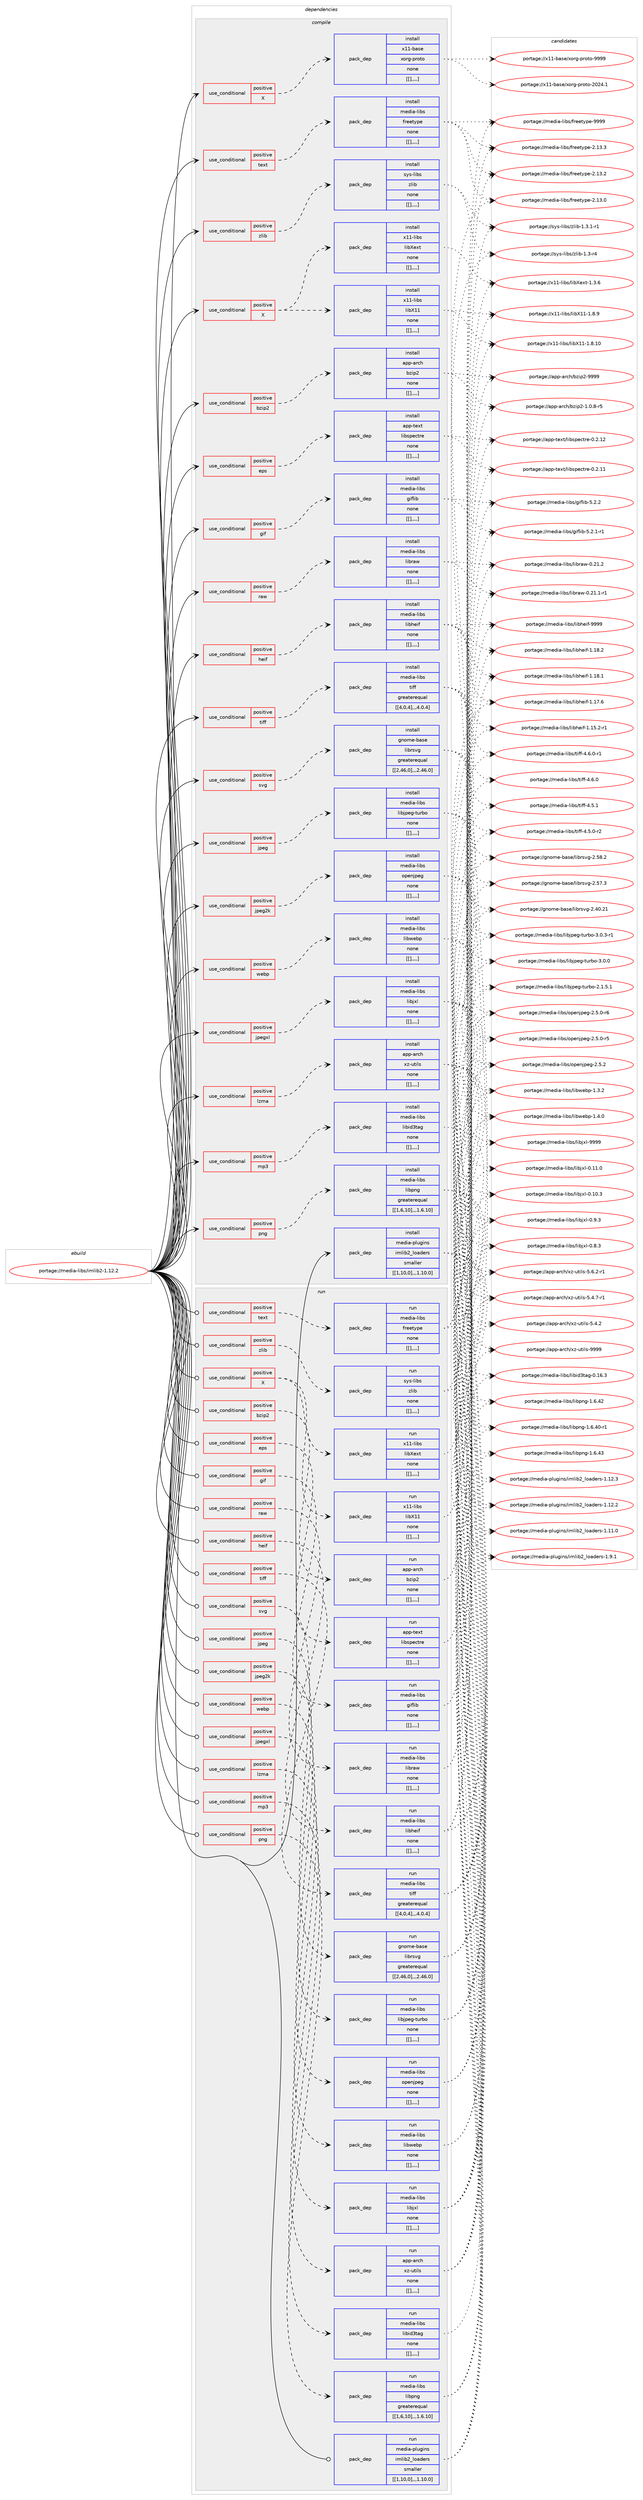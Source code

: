 digraph prolog {

# *************
# Graph options
# *************

newrank=true;
concentrate=true;
compound=true;
graph [rankdir=LR,fontname=Helvetica,fontsize=10,ranksep=1.5];#, ranksep=2.5, nodesep=0.2];
edge  [arrowhead=vee];
node  [fontname=Helvetica,fontsize=10];

# **********
# The ebuild
# **********

subgraph cluster_leftcol {
color=gray;
label=<<i>ebuild</i>>;
id [label="portage://media-libs/imlib2-1.12.2", color=red, width=4, href="../media-libs/imlib2-1.12.2.svg"];
}

# ****************
# The dependencies
# ****************

subgraph cluster_midcol {
color=gray;
label=<<i>dependencies</i>>;
subgraph cluster_compile {
fillcolor="#eeeeee";
style=filled;
label=<<i>compile</i>>;
subgraph cond78354 {
dependency313560 [label=<<TABLE BORDER="0" CELLBORDER="1" CELLSPACING="0" CELLPADDING="4"><TR><TD ROWSPAN="3" CELLPADDING="10">use_conditional</TD></TR><TR><TD>positive</TD></TR><TR><TD>X</TD></TR></TABLE>>, shape=none, color=red];
subgraph pack232679 {
dependency313561 [label=<<TABLE BORDER="0" CELLBORDER="1" CELLSPACING="0" CELLPADDING="4" WIDTH="220"><TR><TD ROWSPAN="6" CELLPADDING="30">pack_dep</TD></TR><TR><TD WIDTH="110">install</TD></TR><TR><TD>x11-base</TD></TR><TR><TD>xorg-proto</TD></TR><TR><TD>none</TD></TR><TR><TD>[[],,,,]</TD></TR></TABLE>>, shape=none, color=blue];
}
dependency313560:e -> dependency313561:w [weight=20,style="dashed",arrowhead="vee"];
}
id:e -> dependency313560:w [weight=20,style="solid",arrowhead="vee"];
subgraph cond78355 {
dependency313562 [label=<<TABLE BORDER="0" CELLBORDER="1" CELLSPACING="0" CELLPADDING="4"><TR><TD ROWSPAN="3" CELLPADDING="10">use_conditional</TD></TR><TR><TD>positive</TD></TR><TR><TD>X</TD></TR></TABLE>>, shape=none, color=red];
subgraph pack232680 {
dependency313563 [label=<<TABLE BORDER="0" CELLBORDER="1" CELLSPACING="0" CELLPADDING="4" WIDTH="220"><TR><TD ROWSPAN="6" CELLPADDING="30">pack_dep</TD></TR><TR><TD WIDTH="110">install</TD></TR><TR><TD>x11-libs</TD></TR><TR><TD>libX11</TD></TR><TR><TD>none</TD></TR><TR><TD>[[],,,,]</TD></TR></TABLE>>, shape=none, color=blue];
}
dependency313562:e -> dependency313563:w [weight=20,style="dashed",arrowhead="vee"];
subgraph pack232681 {
dependency313564 [label=<<TABLE BORDER="0" CELLBORDER="1" CELLSPACING="0" CELLPADDING="4" WIDTH="220"><TR><TD ROWSPAN="6" CELLPADDING="30">pack_dep</TD></TR><TR><TD WIDTH="110">install</TD></TR><TR><TD>x11-libs</TD></TR><TR><TD>libXext</TD></TR><TR><TD>none</TD></TR><TR><TD>[[],,,,]</TD></TR></TABLE>>, shape=none, color=blue];
}
dependency313562:e -> dependency313564:w [weight=20,style="dashed",arrowhead="vee"];
}
id:e -> dependency313562:w [weight=20,style="solid",arrowhead="vee"];
subgraph cond78356 {
dependency313565 [label=<<TABLE BORDER="0" CELLBORDER="1" CELLSPACING="0" CELLPADDING="4"><TR><TD ROWSPAN="3" CELLPADDING="10">use_conditional</TD></TR><TR><TD>positive</TD></TR><TR><TD>bzip2</TD></TR></TABLE>>, shape=none, color=red];
subgraph pack232682 {
dependency313566 [label=<<TABLE BORDER="0" CELLBORDER="1" CELLSPACING="0" CELLPADDING="4" WIDTH="220"><TR><TD ROWSPAN="6" CELLPADDING="30">pack_dep</TD></TR><TR><TD WIDTH="110">install</TD></TR><TR><TD>app-arch</TD></TR><TR><TD>bzip2</TD></TR><TR><TD>none</TD></TR><TR><TD>[[],,,,]</TD></TR></TABLE>>, shape=none, color=blue];
}
dependency313565:e -> dependency313566:w [weight=20,style="dashed",arrowhead="vee"];
}
id:e -> dependency313565:w [weight=20,style="solid",arrowhead="vee"];
subgraph cond78357 {
dependency313567 [label=<<TABLE BORDER="0" CELLBORDER="1" CELLSPACING="0" CELLPADDING="4"><TR><TD ROWSPAN="3" CELLPADDING="10">use_conditional</TD></TR><TR><TD>positive</TD></TR><TR><TD>eps</TD></TR></TABLE>>, shape=none, color=red];
subgraph pack232683 {
dependency313568 [label=<<TABLE BORDER="0" CELLBORDER="1" CELLSPACING="0" CELLPADDING="4" WIDTH="220"><TR><TD ROWSPAN="6" CELLPADDING="30">pack_dep</TD></TR><TR><TD WIDTH="110">install</TD></TR><TR><TD>app-text</TD></TR><TR><TD>libspectre</TD></TR><TR><TD>none</TD></TR><TR><TD>[[],,,,]</TD></TR></TABLE>>, shape=none, color=blue];
}
dependency313567:e -> dependency313568:w [weight=20,style="dashed",arrowhead="vee"];
}
id:e -> dependency313567:w [weight=20,style="solid",arrowhead="vee"];
subgraph cond78358 {
dependency313569 [label=<<TABLE BORDER="0" CELLBORDER="1" CELLSPACING="0" CELLPADDING="4"><TR><TD ROWSPAN="3" CELLPADDING="10">use_conditional</TD></TR><TR><TD>positive</TD></TR><TR><TD>gif</TD></TR></TABLE>>, shape=none, color=red];
subgraph pack232684 {
dependency313570 [label=<<TABLE BORDER="0" CELLBORDER="1" CELLSPACING="0" CELLPADDING="4" WIDTH="220"><TR><TD ROWSPAN="6" CELLPADDING="30">pack_dep</TD></TR><TR><TD WIDTH="110">install</TD></TR><TR><TD>media-libs</TD></TR><TR><TD>giflib</TD></TR><TR><TD>none</TD></TR><TR><TD>[[],,,,]</TD></TR></TABLE>>, shape=none, color=blue];
}
dependency313569:e -> dependency313570:w [weight=20,style="dashed",arrowhead="vee"];
}
id:e -> dependency313569:w [weight=20,style="solid",arrowhead="vee"];
subgraph cond78359 {
dependency313571 [label=<<TABLE BORDER="0" CELLBORDER="1" CELLSPACING="0" CELLPADDING="4"><TR><TD ROWSPAN="3" CELLPADDING="10">use_conditional</TD></TR><TR><TD>positive</TD></TR><TR><TD>heif</TD></TR></TABLE>>, shape=none, color=red];
subgraph pack232685 {
dependency313572 [label=<<TABLE BORDER="0" CELLBORDER="1" CELLSPACING="0" CELLPADDING="4" WIDTH="220"><TR><TD ROWSPAN="6" CELLPADDING="30">pack_dep</TD></TR><TR><TD WIDTH="110">install</TD></TR><TR><TD>media-libs</TD></TR><TR><TD>libheif</TD></TR><TR><TD>none</TD></TR><TR><TD>[[],,,,]</TD></TR></TABLE>>, shape=none, color=blue];
}
dependency313571:e -> dependency313572:w [weight=20,style="dashed",arrowhead="vee"];
}
id:e -> dependency313571:w [weight=20,style="solid",arrowhead="vee"];
subgraph cond78360 {
dependency313573 [label=<<TABLE BORDER="0" CELLBORDER="1" CELLSPACING="0" CELLPADDING="4"><TR><TD ROWSPAN="3" CELLPADDING="10">use_conditional</TD></TR><TR><TD>positive</TD></TR><TR><TD>jpeg</TD></TR></TABLE>>, shape=none, color=red];
subgraph pack232686 {
dependency313574 [label=<<TABLE BORDER="0" CELLBORDER="1" CELLSPACING="0" CELLPADDING="4" WIDTH="220"><TR><TD ROWSPAN="6" CELLPADDING="30">pack_dep</TD></TR><TR><TD WIDTH="110">install</TD></TR><TR><TD>media-libs</TD></TR><TR><TD>libjpeg-turbo</TD></TR><TR><TD>none</TD></TR><TR><TD>[[],,,,]</TD></TR></TABLE>>, shape=none, color=blue];
}
dependency313573:e -> dependency313574:w [weight=20,style="dashed",arrowhead="vee"];
}
id:e -> dependency313573:w [weight=20,style="solid",arrowhead="vee"];
subgraph cond78361 {
dependency313575 [label=<<TABLE BORDER="0" CELLBORDER="1" CELLSPACING="0" CELLPADDING="4"><TR><TD ROWSPAN="3" CELLPADDING="10">use_conditional</TD></TR><TR><TD>positive</TD></TR><TR><TD>jpeg2k</TD></TR></TABLE>>, shape=none, color=red];
subgraph pack232687 {
dependency313576 [label=<<TABLE BORDER="0" CELLBORDER="1" CELLSPACING="0" CELLPADDING="4" WIDTH="220"><TR><TD ROWSPAN="6" CELLPADDING="30">pack_dep</TD></TR><TR><TD WIDTH="110">install</TD></TR><TR><TD>media-libs</TD></TR><TR><TD>openjpeg</TD></TR><TR><TD>none</TD></TR><TR><TD>[[],,,,]</TD></TR></TABLE>>, shape=none, color=blue];
}
dependency313575:e -> dependency313576:w [weight=20,style="dashed",arrowhead="vee"];
}
id:e -> dependency313575:w [weight=20,style="solid",arrowhead="vee"];
subgraph cond78362 {
dependency313577 [label=<<TABLE BORDER="0" CELLBORDER="1" CELLSPACING="0" CELLPADDING="4"><TR><TD ROWSPAN="3" CELLPADDING="10">use_conditional</TD></TR><TR><TD>positive</TD></TR><TR><TD>jpegxl</TD></TR></TABLE>>, shape=none, color=red];
subgraph pack232688 {
dependency313578 [label=<<TABLE BORDER="0" CELLBORDER="1" CELLSPACING="0" CELLPADDING="4" WIDTH="220"><TR><TD ROWSPAN="6" CELLPADDING="30">pack_dep</TD></TR><TR><TD WIDTH="110">install</TD></TR><TR><TD>media-libs</TD></TR><TR><TD>libjxl</TD></TR><TR><TD>none</TD></TR><TR><TD>[[],,,,]</TD></TR></TABLE>>, shape=none, color=blue];
}
dependency313577:e -> dependency313578:w [weight=20,style="dashed",arrowhead="vee"];
}
id:e -> dependency313577:w [weight=20,style="solid",arrowhead="vee"];
subgraph cond78363 {
dependency313579 [label=<<TABLE BORDER="0" CELLBORDER="1" CELLSPACING="0" CELLPADDING="4"><TR><TD ROWSPAN="3" CELLPADDING="10">use_conditional</TD></TR><TR><TD>positive</TD></TR><TR><TD>lzma</TD></TR></TABLE>>, shape=none, color=red];
subgraph pack232689 {
dependency313580 [label=<<TABLE BORDER="0" CELLBORDER="1" CELLSPACING="0" CELLPADDING="4" WIDTH="220"><TR><TD ROWSPAN="6" CELLPADDING="30">pack_dep</TD></TR><TR><TD WIDTH="110">install</TD></TR><TR><TD>app-arch</TD></TR><TR><TD>xz-utils</TD></TR><TR><TD>none</TD></TR><TR><TD>[[],,,,]</TD></TR></TABLE>>, shape=none, color=blue];
}
dependency313579:e -> dependency313580:w [weight=20,style="dashed",arrowhead="vee"];
}
id:e -> dependency313579:w [weight=20,style="solid",arrowhead="vee"];
subgraph cond78364 {
dependency313581 [label=<<TABLE BORDER="0" CELLBORDER="1" CELLSPACING="0" CELLPADDING="4"><TR><TD ROWSPAN="3" CELLPADDING="10">use_conditional</TD></TR><TR><TD>positive</TD></TR><TR><TD>mp3</TD></TR></TABLE>>, shape=none, color=red];
subgraph pack232690 {
dependency313582 [label=<<TABLE BORDER="0" CELLBORDER="1" CELLSPACING="0" CELLPADDING="4" WIDTH="220"><TR><TD ROWSPAN="6" CELLPADDING="30">pack_dep</TD></TR><TR><TD WIDTH="110">install</TD></TR><TR><TD>media-libs</TD></TR><TR><TD>libid3tag</TD></TR><TR><TD>none</TD></TR><TR><TD>[[],,,,]</TD></TR></TABLE>>, shape=none, color=blue];
}
dependency313581:e -> dependency313582:w [weight=20,style="dashed",arrowhead="vee"];
}
id:e -> dependency313581:w [weight=20,style="solid",arrowhead="vee"];
subgraph cond78365 {
dependency313583 [label=<<TABLE BORDER="0" CELLBORDER="1" CELLSPACING="0" CELLPADDING="4"><TR><TD ROWSPAN="3" CELLPADDING="10">use_conditional</TD></TR><TR><TD>positive</TD></TR><TR><TD>png</TD></TR></TABLE>>, shape=none, color=red];
subgraph pack232691 {
dependency313584 [label=<<TABLE BORDER="0" CELLBORDER="1" CELLSPACING="0" CELLPADDING="4" WIDTH="220"><TR><TD ROWSPAN="6" CELLPADDING="30">pack_dep</TD></TR><TR><TD WIDTH="110">install</TD></TR><TR><TD>media-libs</TD></TR><TR><TD>libpng</TD></TR><TR><TD>greaterequal</TD></TR><TR><TD>[[1,6,10],,,1.6.10]</TD></TR></TABLE>>, shape=none, color=blue];
}
dependency313583:e -> dependency313584:w [weight=20,style="dashed",arrowhead="vee"];
}
id:e -> dependency313583:w [weight=20,style="solid",arrowhead="vee"];
subgraph cond78366 {
dependency313585 [label=<<TABLE BORDER="0" CELLBORDER="1" CELLSPACING="0" CELLPADDING="4"><TR><TD ROWSPAN="3" CELLPADDING="10">use_conditional</TD></TR><TR><TD>positive</TD></TR><TR><TD>raw</TD></TR></TABLE>>, shape=none, color=red];
subgraph pack232692 {
dependency313586 [label=<<TABLE BORDER="0" CELLBORDER="1" CELLSPACING="0" CELLPADDING="4" WIDTH="220"><TR><TD ROWSPAN="6" CELLPADDING="30">pack_dep</TD></TR><TR><TD WIDTH="110">install</TD></TR><TR><TD>media-libs</TD></TR><TR><TD>libraw</TD></TR><TR><TD>none</TD></TR><TR><TD>[[],,,,]</TD></TR></TABLE>>, shape=none, color=blue];
}
dependency313585:e -> dependency313586:w [weight=20,style="dashed",arrowhead="vee"];
}
id:e -> dependency313585:w [weight=20,style="solid",arrowhead="vee"];
subgraph cond78367 {
dependency313587 [label=<<TABLE BORDER="0" CELLBORDER="1" CELLSPACING="0" CELLPADDING="4"><TR><TD ROWSPAN="3" CELLPADDING="10">use_conditional</TD></TR><TR><TD>positive</TD></TR><TR><TD>svg</TD></TR></TABLE>>, shape=none, color=red];
subgraph pack232693 {
dependency313588 [label=<<TABLE BORDER="0" CELLBORDER="1" CELLSPACING="0" CELLPADDING="4" WIDTH="220"><TR><TD ROWSPAN="6" CELLPADDING="30">pack_dep</TD></TR><TR><TD WIDTH="110">install</TD></TR><TR><TD>gnome-base</TD></TR><TR><TD>librsvg</TD></TR><TR><TD>greaterequal</TD></TR><TR><TD>[[2,46,0],,,2.46.0]</TD></TR></TABLE>>, shape=none, color=blue];
}
dependency313587:e -> dependency313588:w [weight=20,style="dashed",arrowhead="vee"];
}
id:e -> dependency313587:w [weight=20,style="solid",arrowhead="vee"];
subgraph cond78368 {
dependency313589 [label=<<TABLE BORDER="0" CELLBORDER="1" CELLSPACING="0" CELLPADDING="4"><TR><TD ROWSPAN="3" CELLPADDING="10">use_conditional</TD></TR><TR><TD>positive</TD></TR><TR><TD>text</TD></TR></TABLE>>, shape=none, color=red];
subgraph pack232694 {
dependency313590 [label=<<TABLE BORDER="0" CELLBORDER="1" CELLSPACING="0" CELLPADDING="4" WIDTH="220"><TR><TD ROWSPAN="6" CELLPADDING="30">pack_dep</TD></TR><TR><TD WIDTH="110">install</TD></TR><TR><TD>media-libs</TD></TR><TR><TD>freetype</TD></TR><TR><TD>none</TD></TR><TR><TD>[[],,,,]</TD></TR></TABLE>>, shape=none, color=blue];
}
dependency313589:e -> dependency313590:w [weight=20,style="dashed",arrowhead="vee"];
}
id:e -> dependency313589:w [weight=20,style="solid",arrowhead="vee"];
subgraph cond78369 {
dependency313591 [label=<<TABLE BORDER="0" CELLBORDER="1" CELLSPACING="0" CELLPADDING="4"><TR><TD ROWSPAN="3" CELLPADDING="10">use_conditional</TD></TR><TR><TD>positive</TD></TR><TR><TD>tiff</TD></TR></TABLE>>, shape=none, color=red];
subgraph pack232695 {
dependency313592 [label=<<TABLE BORDER="0" CELLBORDER="1" CELLSPACING="0" CELLPADDING="4" WIDTH="220"><TR><TD ROWSPAN="6" CELLPADDING="30">pack_dep</TD></TR><TR><TD WIDTH="110">install</TD></TR><TR><TD>media-libs</TD></TR><TR><TD>tiff</TD></TR><TR><TD>greaterequal</TD></TR><TR><TD>[[4,0,4],,,4.0.4]</TD></TR></TABLE>>, shape=none, color=blue];
}
dependency313591:e -> dependency313592:w [weight=20,style="dashed",arrowhead="vee"];
}
id:e -> dependency313591:w [weight=20,style="solid",arrowhead="vee"];
subgraph cond78370 {
dependency313593 [label=<<TABLE BORDER="0" CELLBORDER="1" CELLSPACING="0" CELLPADDING="4"><TR><TD ROWSPAN="3" CELLPADDING="10">use_conditional</TD></TR><TR><TD>positive</TD></TR><TR><TD>webp</TD></TR></TABLE>>, shape=none, color=red];
subgraph pack232696 {
dependency313594 [label=<<TABLE BORDER="0" CELLBORDER="1" CELLSPACING="0" CELLPADDING="4" WIDTH="220"><TR><TD ROWSPAN="6" CELLPADDING="30">pack_dep</TD></TR><TR><TD WIDTH="110">install</TD></TR><TR><TD>media-libs</TD></TR><TR><TD>libwebp</TD></TR><TR><TD>none</TD></TR><TR><TD>[[],,,,]</TD></TR></TABLE>>, shape=none, color=blue];
}
dependency313593:e -> dependency313594:w [weight=20,style="dashed",arrowhead="vee"];
}
id:e -> dependency313593:w [weight=20,style="solid",arrowhead="vee"];
subgraph cond78371 {
dependency313595 [label=<<TABLE BORDER="0" CELLBORDER="1" CELLSPACING="0" CELLPADDING="4"><TR><TD ROWSPAN="3" CELLPADDING="10">use_conditional</TD></TR><TR><TD>positive</TD></TR><TR><TD>zlib</TD></TR></TABLE>>, shape=none, color=red];
subgraph pack232697 {
dependency313596 [label=<<TABLE BORDER="0" CELLBORDER="1" CELLSPACING="0" CELLPADDING="4" WIDTH="220"><TR><TD ROWSPAN="6" CELLPADDING="30">pack_dep</TD></TR><TR><TD WIDTH="110">install</TD></TR><TR><TD>sys-libs</TD></TR><TR><TD>zlib</TD></TR><TR><TD>none</TD></TR><TR><TD>[[],,,,]</TD></TR></TABLE>>, shape=none, color=blue];
}
dependency313595:e -> dependency313596:w [weight=20,style="dashed",arrowhead="vee"];
}
id:e -> dependency313595:w [weight=20,style="solid",arrowhead="vee"];
subgraph pack232698 {
dependency313597 [label=<<TABLE BORDER="0" CELLBORDER="1" CELLSPACING="0" CELLPADDING="4" WIDTH="220"><TR><TD ROWSPAN="6" CELLPADDING="30">pack_dep</TD></TR><TR><TD WIDTH="110">install</TD></TR><TR><TD>media-plugins</TD></TR><TR><TD>imlib2_loaders</TD></TR><TR><TD>smaller</TD></TR><TR><TD>[[1,10,0],,,1.10.0]</TD></TR></TABLE>>, shape=none, color=blue];
}
id:e -> dependency313597:w [weight=20,style="solid",arrowhead="vee"];
}
subgraph cluster_compileandrun {
fillcolor="#eeeeee";
style=filled;
label=<<i>compile and run</i>>;
}
subgraph cluster_run {
fillcolor="#eeeeee";
style=filled;
label=<<i>run</i>>;
subgraph cond78372 {
dependency313598 [label=<<TABLE BORDER="0" CELLBORDER="1" CELLSPACING="0" CELLPADDING="4"><TR><TD ROWSPAN="3" CELLPADDING="10">use_conditional</TD></TR><TR><TD>positive</TD></TR><TR><TD>X</TD></TR></TABLE>>, shape=none, color=red];
subgraph pack232699 {
dependency313599 [label=<<TABLE BORDER="0" CELLBORDER="1" CELLSPACING="0" CELLPADDING="4" WIDTH="220"><TR><TD ROWSPAN="6" CELLPADDING="30">pack_dep</TD></TR><TR><TD WIDTH="110">run</TD></TR><TR><TD>x11-libs</TD></TR><TR><TD>libX11</TD></TR><TR><TD>none</TD></TR><TR><TD>[[],,,,]</TD></TR></TABLE>>, shape=none, color=blue];
}
dependency313598:e -> dependency313599:w [weight=20,style="dashed",arrowhead="vee"];
subgraph pack232700 {
dependency313600 [label=<<TABLE BORDER="0" CELLBORDER="1" CELLSPACING="0" CELLPADDING="4" WIDTH="220"><TR><TD ROWSPAN="6" CELLPADDING="30">pack_dep</TD></TR><TR><TD WIDTH="110">run</TD></TR><TR><TD>x11-libs</TD></TR><TR><TD>libXext</TD></TR><TR><TD>none</TD></TR><TR><TD>[[],,,,]</TD></TR></TABLE>>, shape=none, color=blue];
}
dependency313598:e -> dependency313600:w [weight=20,style="dashed",arrowhead="vee"];
}
id:e -> dependency313598:w [weight=20,style="solid",arrowhead="odot"];
subgraph cond78373 {
dependency313601 [label=<<TABLE BORDER="0" CELLBORDER="1" CELLSPACING="0" CELLPADDING="4"><TR><TD ROWSPAN="3" CELLPADDING="10">use_conditional</TD></TR><TR><TD>positive</TD></TR><TR><TD>bzip2</TD></TR></TABLE>>, shape=none, color=red];
subgraph pack232701 {
dependency313602 [label=<<TABLE BORDER="0" CELLBORDER="1" CELLSPACING="0" CELLPADDING="4" WIDTH="220"><TR><TD ROWSPAN="6" CELLPADDING="30">pack_dep</TD></TR><TR><TD WIDTH="110">run</TD></TR><TR><TD>app-arch</TD></TR><TR><TD>bzip2</TD></TR><TR><TD>none</TD></TR><TR><TD>[[],,,,]</TD></TR></TABLE>>, shape=none, color=blue];
}
dependency313601:e -> dependency313602:w [weight=20,style="dashed",arrowhead="vee"];
}
id:e -> dependency313601:w [weight=20,style="solid",arrowhead="odot"];
subgraph cond78374 {
dependency313603 [label=<<TABLE BORDER="0" CELLBORDER="1" CELLSPACING="0" CELLPADDING="4"><TR><TD ROWSPAN="3" CELLPADDING="10">use_conditional</TD></TR><TR><TD>positive</TD></TR><TR><TD>eps</TD></TR></TABLE>>, shape=none, color=red];
subgraph pack232702 {
dependency313604 [label=<<TABLE BORDER="0" CELLBORDER="1" CELLSPACING="0" CELLPADDING="4" WIDTH="220"><TR><TD ROWSPAN="6" CELLPADDING="30">pack_dep</TD></TR><TR><TD WIDTH="110">run</TD></TR><TR><TD>app-text</TD></TR><TR><TD>libspectre</TD></TR><TR><TD>none</TD></TR><TR><TD>[[],,,,]</TD></TR></TABLE>>, shape=none, color=blue];
}
dependency313603:e -> dependency313604:w [weight=20,style="dashed",arrowhead="vee"];
}
id:e -> dependency313603:w [weight=20,style="solid",arrowhead="odot"];
subgraph cond78375 {
dependency313605 [label=<<TABLE BORDER="0" CELLBORDER="1" CELLSPACING="0" CELLPADDING="4"><TR><TD ROWSPAN="3" CELLPADDING="10">use_conditional</TD></TR><TR><TD>positive</TD></TR><TR><TD>gif</TD></TR></TABLE>>, shape=none, color=red];
subgraph pack232703 {
dependency313606 [label=<<TABLE BORDER="0" CELLBORDER="1" CELLSPACING="0" CELLPADDING="4" WIDTH="220"><TR><TD ROWSPAN="6" CELLPADDING="30">pack_dep</TD></TR><TR><TD WIDTH="110">run</TD></TR><TR><TD>media-libs</TD></TR><TR><TD>giflib</TD></TR><TR><TD>none</TD></TR><TR><TD>[[],,,,]</TD></TR></TABLE>>, shape=none, color=blue];
}
dependency313605:e -> dependency313606:w [weight=20,style="dashed",arrowhead="vee"];
}
id:e -> dependency313605:w [weight=20,style="solid",arrowhead="odot"];
subgraph cond78376 {
dependency313607 [label=<<TABLE BORDER="0" CELLBORDER="1" CELLSPACING="0" CELLPADDING="4"><TR><TD ROWSPAN="3" CELLPADDING="10">use_conditional</TD></TR><TR><TD>positive</TD></TR><TR><TD>heif</TD></TR></TABLE>>, shape=none, color=red];
subgraph pack232704 {
dependency313608 [label=<<TABLE BORDER="0" CELLBORDER="1" CELLSPACING="0" CELLPADDING="4" WIDTH="220"><TR><TD ROWSPAN="6" CELLPADDING="30">pack_dep</TD></TR><TR><TD WIDTH="110">run</TD></TR><TR><TD>media-libs</TD></TR><TR><TD>libheif</TD></TR><TR><TD>none</TD></TR><TR><TD>[[],,,,]</TD></TR></TABLE>>, shape=none, color=blue];
}
dependency313607:e -> dependency313608:w [weight=20,style="dashed",arrowhead="vee"];
}
id:e -> dependency313607:w [weight=20,style="solid",arrowhead="odot"];
subgraph cond78377 {
dependency313609 [label=<<TABLE BORDER="0" CELLBORDER="1" CELLSPACING="0" CELLPADDING="4"><TR><TD ROWSPAN="3" CELLPADDING="10">use_conditional</TD></TR><TR><TD>positive</TD></TR><TR><TD>jpeg</TD></TR></TABLE>>, shape=none, color=red];
subgraph pack232705 {
dependency313610 [label=<<TABLE BORDER="0" CELLBORDER="1" CELLSPACING="0" CELLPADDING="4" WIDTH="220"><TR><TD ROWSPAN="6" CELLPADDING="30">pack_dep</TD></TR><TR><TD WIDTH="110">run</TD></TR><TR><TD>media-libs</TD></TR><TR><TD>libjpeg-turbo</TD></TR><TR><TD>none</TD></TR><TR><TD>[[],,,,]</TD></TR></TABLE>>, shape=none, color=blue];
}
dependency313609:e -> dependency313610:w [weight=20,style="dashed",arrowhead="vee"];
}
id:e -> dependency313609:w [weight=20,style="solid",arrowhead="odot"];
subgraph cond78378 {
dependency313611 [label=<<TABLE BORDER="0" CELLBORDER="1" CELLSPACING="0" CELLPADDING="4"><TR><TD ROWSPAN="3" CELLPADDING="10">use_conditional</TD></TR><TR><TD>positive</TD></TR><TR><TD>jpeg2k</TD></TR></TABLE>>, shape=none, color=red];
subgraph pack232706 {
dependency313612 [label=<<TABLE BORDER="0" CELLBORDER="1" CELLSPACING="0" CELLPADDING="4" WIDTH="220"><TR><TD ROWSPAN="6" CELLPADDING="30">pack_dep</TD></TR><TR><TD WIDTH="110">run</TD></TR><TR><TD>media-libs</TD></TR><TR><TD>openjpeg</TD></TR><TR><TD>none</TD></TR><TR><TD>[[],,,,]</TD></TR></TABLE>>, shape=none, color=blue];
}
dependency313611:e -> dependency313612:w [weight=20,style="dashed",arrowhead="vee"];
}
id:e -> dependency313611:w [weight=20,style="solid",arrowhead="odot"];
subgraph cond78379 {
dependency313613 [label=<<TABLE BORDER="0" CELLBORDER="1" CELLSPACING="0" CELLPADDING="4"><TR><TD ROWSPAN="3" CELLPADDING="10">use_conditional</TD></TR><TR><TD>positive</TD></TR><TR><TD>jpegxl</TD></TR></TABLE>>, shape=none, color=red];
subgraph pack232707 {
dependency313614 [label=<<TABLE BORDER="0" CELLBORDER="1" CELLSPACING="0" CELLPADDING="4" WIDTH="220"><TR><TD ROWSPAN="6" CELLPADDING="30">pack_dep</TD></TR><TR><TD WIDTH="110">run</TD></TR><TR><TD>media-libs</TD></TR><TR><TD>libjxl</TD></TR><TR><TD>none</TD></TR><TR><TD>[[],,,,]</TD></TR></TABLE>>, shape=none, color=blue];
}
dependency313613:e -> dependency313614:w [weight=20,style="dashed",arrowhead="vee"];
}
id:e -> dependency313613:w [weight=20,style="solid",arrowhead="odot"];
subgraph cond78380 {
dependency313615 [label=<<TABLE BORDER="0" CELLBORDER="1" CELLSPACING="0" CELLPADDING="4"><TR><TD ROWSPAN="3" CELLPADDING="10">use_conditional</TD></TR><TR><TD>positive</TD></TR><TR><TD>lzma</TD></TR></TABLE>>, shape=none, color=red];
subgraph pack232708 {
dependency313616 [label=<<TABLE BORDER="0" CELLBORDER="1" CELLSPACING="0" CELLPADDING="4" WIDTH="220"><TR><TD ROWSPAN="6" CELLPADDING="30">pack_dep</TD></TR><TR><TD WIDTH="110">run</TD></TR><TR><TD>app-arch</TD></TR><TR><TD>xz-utils</TD></TR><TR><TD>none</TD></TR><TR><TD>[[],,,,]</TD></TR></TABLE>>, shape=none, color=blue];
}
dependency313615:e -> dependency313616:w [weight=20,style="dashed",arrowhead="vee"];
}
id:e -> dependency313615:w [weight=20,style="solid",arrowhead="odot"];
subgraph cond78381 {
dependency313617 [label=<<TABLE BORDER="0" CELLBORDER="1" CELLSPACING="0" CELLPADDING="4"><TR><TD ROWSPAN="3" CELLPADDING="10">use_conditional</TD></TR><TR><TD>positive</TD></TR><TR><TD>mp3</TD></TR></TABLE>>, shape=none, color=red];
subgraph pack232709 {
dependency313618 [label=<<TABLE BORDER="0" CELLBORDER="1" CELLSPACING="0" CELLPADDING="4" WIDTH="220"><TR><TD ROWSPAN="6" CELLPADDING="30">pack_dep</TD></TR><TR><TD WIDTH="110">run</TD></TR><TR><TD>media-libs</TD></TR><TR><TD>libid3tag</TD></TR><TR><TD>none</TD></TR><TR><TD>[[],,,,]</TD></TR></TABLE>>, shape=none, color=blue];
}
dependency313617:e -> dependency313618:w [weight=20,style="dashed",arrowhead="vee"];
}
id:e -> dependency313617:w [weight=20,style="solid",arrowhead="odot"];
subgraph cond78382 {
dependency313619 [label=<<TABLE BORDER="0" CELLBORDER="1" CELLSPACING="0" CELLPADDING="4"><TR><TD ROWSPAN="3" CELLPADDING="10">use_conditional</TD></TR><TR><TD>positive</TD></TR><TR><TD>png</TD></TR></TABLE>>, shape=none, color=red];
subgraph pack232710 {
dependency313620 [label=<<TABLE BORDER="0" CELLBORDER="1" CELLSPACING="0" CELLPADDING="4" WIDTH="220"><TR><TD ROWSPAN="6" CELLPADDING="30">pack_dep</TD></TR><TR><TD WIDTH="110">run</TD></TR><TR><TD>media-libs</TD></TR><TR><TD>libpng</TD></TR><TR><TD>greaterequal</TD></TR><TR><TD>[[1,6,10],,,1.6.10]</TD></TR></TABLE>>, shape=none, color=blue];
}
dependency313619:e -> dependency313620:w [weight=20,style="dashed",arrowhead="vee"];
}
id:e -> dependency313619:w [weight=20,style="solid",arrowhead="odot"];
subgraph cond78383 {
dependency313621 [label=<<TABLE BORDER="0" CELLBORDER="1" CELLSPACING="0" CELLPADDING="4"><TR><TD ROWSPAN="3" CELLPADDING="10">use_conditional</TD></TR><TR><TD>positive</TD></TR><TR><TD>raw</TD></TR></TABLE>>, shape=none, color=red];
subgraph pack232711 {
dependency313622 [label=<<TABLE BORDER="0" CELLBORDER="1" CELLSPACING="0" CELLPADDING="4" WIDTH="220"><TR><TD ROWSPAN="6" CELLPADDING="30">pack_dep</TD></TR><TR><TD WIDTH="110">run</TD></TR><TR><TD>media-libs</TD></TR><TR><TD>libraw</TD></TR><TR><TD>none</TD></TR><TR><TD>[[],,,,]</TD></TR></TABLE>>, shape=none, color=blue];
}
dependency313621:e -> dependency313622:w [weight=20,style="dashed",arrowhead="vee"];
}
id:e -> dependency313621:w [weight=20,style="solid",arrowhead="odot"];
subgraph cond78384 {
dependency313623 [label=<<TABLE BORDER="0" CELLBORDER="1" CELLSPACING="0" CELLPADDING="4"><TR><TD ROWSPAN="3" CELLPADDING="10">use_conditional</TD></TR><TR><TD>positive</TD></TR><TR><TD>svg</TD></TR></TABLE>>, shape=none, color=red];
subgraph pack232712 {
dependency313624 [label=<<TABLE BORDER="0" CELLBORDER="1" CELLSPACING="0" CELLPADDING="4" WIDTH="220"><TR><TD ROWSPAN="6" CELLPADDING="30">pack_dep</TD></TR><TR><TD WIDTH="110">run</TD></TR><TR><TD>gnome-base</TD></TR><TR><TD>librsvg</TD></TR><TR><TD>greaterequal</TD></TR><TR><TD>[[2,46,0],,,2.46.0]</TD></TR></TABLE>>, shape=none, color=blue];
}
dependency313623:e -> dependency313624:w [weight=20,style="dashed",arrowhead="vee"];
}
id:e -> dependency313623:w [weight=20,style="solid",arrowhead="odot"];
subgraph cond78385 {
dependency313625 [label=<<TABLE BORDER="0" CELLBORDER="1" CELLSPACING="0" CELLPADDING="4"><TR><TD ROWSPAN="3" CELLPADDING="10">use_conditional</TD></TR><TR><TD>positive</TD></TR><TR><TD>text</TD></TR></TABLE>>, shape=none, color=red];
subgraph pack232713 {
dependency313626 [label=<<TABLE BORDER="0" CELLBORDER="1" CELLSPACING="0" CELLPADDING="4" WIDTH="220"><TR><TD ROWSPAN="6" CELLPADDING="30">pack_dep</TD></TR><TR><TD WIDTH="110">run</TD></TR><TR><TD>media-libs</TD></TR><TR><TD>freetype</TD></TR><TR><TD>none</TD></TR><TR><TD>[[],,,,]</TD></TR></TABLE>>, shape=none, color=blue];
}
dependency313625:e -> dependency313626:w [weight=20,style="dashed",arrowhead="vee"];
}
id:e -> dependency313625:w [weight=20,style="solid",arrowhead="odot"];
subgraph cond78386 {
dependency313627 [label=<<TABLE BORDER="0" CELLBORDER="1" CELLSPACING="0" CELLPADDING="4"><TR><TD ROWSPAN="3" CELLPADDING="10">use_conditional</TD></TR><TR><TD>positive</TD></TR><TR><TD>tiff</TD></TR></TABLE>>, shape=none, color=red];
subgraph pack232714 {
dependency313628 [label=<<TABLE BORDER="0" CELLBORDER="1" CELLSPACING="0" CELLPADDING="4" WIDTH="220"><TR><TD ROWSPAN="6" CELLPADDING="30">pack_dep</TD></TR><TR><TD WIDTH="110">run</TD></TR><TR><TD>media-libs</TD></TR><TR><TD>tiff</TD></TR><TR><TD>greaterequal</TD></TR><TR><TD>[[4,0,4],,,4.0.4]</TD></TR></TABLE>>, shape=none, color=blue];
}
dependency313627:e -> dependency313628:w [weight=20,style="dashed",arrowhead="vee"];
}
id:e -> dependency313627:w [weight=20,style="solid",arrowhead="odot"];
subgraph cond78387 {
dependency313629 [label=<<TABLE BORDER="0" CELLBORDER="1" CELLSPACING="0" CELLPADDING="4"><TR><TD ROWSPAN="3" CELLPADDING="10">use_conditional</TD></TR><TR><TD>positive</TD></TR><TR><TD>webp</TD></TR></TABLE>>, shape=none, color=red];
subgraph pack232715 {
dependency313630 [label=<<TABLE BORDER="0" CELLBORDER="1" CELLSPACING="0" CELLPADDING="4" WIDTH="220"><TR><TD ROWSPAN="6" CELLPADDING="30">pack_dep</TD></TR><TR><TD WIDTH="110">run</TD></TR><TR><TD>media-libs</TD></TR><TR><TD>libwebp</TD></TR><TR><TD>none</TD></TR><TR><TD>[[],,,,]</TD></TR></TABLE>>, shape=none, color=blue];
}
dependency313629:e -> dependency313630:w [weight=20,style="dashed",arrowhead="vee"];
}
id:e -> dependency313629:w [weight=20,style="solid",arrowhead="odot"];
subgraph cond78388 {
dependency313631 [label=<<TABLE BORDER="0" CELLBORDER="1" CELLSPACING="0" CELLPADDING="4"><TR><TD ROWSPAN="3" CELLPADDING="10">use_conditional</TD></TR><TR><TD>positive</TD></TR><TR><TD>zlib</TD></TR></TABLE>>, shape=none, color=red];
subgraph pack232716 {
dependency313632 [label=<<TABLE BORDER="0" CELLBORDER="1" CELLSPACING="0" CELLPADDING="4" WIDTH="220"><TR><TD ROWSPAN="6" CELLPADDING="30">pack_dep</TD></TR><TR><TD WIDTH="110">run</TD></TR><TR><TD>sys-libs</TD></TR><TR><TD>zlib</TD></TR><TR><TD>none</TD></TR><TR><TD>[[],,,,]</TD></TR></TABLE>>, shape=none, color=blue];
}
dependency313631:e -> dependency313632:w [weight=20,style="dashed",arrowhead="vee"];
}
id:e -> dependency313631:w [weight=20,style="solid",arrowhead="odot"];
subgraph pack232717 {
dependency313633 [label=<<TABLE BORDER="0" CELLBORDER="1" CELLSPACING="0" CELLPADDING="4" WIDTH="220"><TR><TD ROWSPAN="6" CELLPADDING="30">pack_dep</TD></TR><TR><TD WIDTH="110">run</TD></TR><TR><TD>media-plugins</TD></TR><TR><TD>imlib2_loaders</TD></TR><TR><TD>smaller</TD></TR><TR><TD>[[1,10,0],,,1.10.0]</TD></TR></TABLE>>, shape=none, color=blue];
}
id:e -> dependency313633:w [weight=20,style="solid",arrowhead="odot"];
}
}

# **************
# The candidates
# **************

subgraph cluster_choices {
rank=same;
color=gray;
label=<<i>candidates</i>>;

subgraph choice232679 {
color=black;
nodesep=1;
choice120494945989711510147120111114103451121141111161114557575757 [label="portage://x11-base/xorg-proto-9999", color=red, width=4,href="../x11-base/xorg-proto-9999.svg"];
choice1204949459897115101471201111141034511211411111611145504850524649 [label="portage://x11-base/xorg-proto-2024.1", color=red, width=4,href="../x11-base/xorg-proto-2024.1.svg"];
dependency313561:e -> choice120494945989711510147120111114103451121141111161114557575757:w [style=dotted,weight="100"];
dependency313561:e -> choice1204949459897115101471201111141034511211411111611145504850524649:w [style=dotted,weight="100"];
}
subgraph choice232680 {
color=black;
nodesep=1;
choice12049494510810598115471081059888494945494656464948 [label="portage://x11-libs/libX11-1.8.10", color=red, width=4,href="../x11-libs/libX11-1.8.10.svg"];
choice120494945108105981154710810598884949454946564657 [label="portage://x11-libs/libX11-1.8.9", color=red, width=4,href="../x11-libs/libX11-1.8.9.svg"];
dependency313563:e -> choice12049494510810598115471081059888494945494656464948:w [style=dotted,weight="100"];
dependency313563:e -> choice120494945108105981154710810598884949454946564657:w [style=dotted,weight="100"];
}
subgraph choice232681 {
color=black;
nodesep=1;
choice12049494510810598115471081059888101120116454946514654 [label="portage://x11-libs/libXext-1.3.6", color=red, width=4,href="../x11-libs/libXext-1.3.6.svg"];
dependency313564:e -> choice12049494510810598115471081059888101120116454946514654:w [style=dotted,weight="100"];
}
subgraph choice232682 {
color=black;
nodesep=1;
choice971121124597114991044798122105112504557575757 [label="portage://app-arch/bzip2-9999", color=red, width=4,href="../app-arch/bzip2-9999.svg"];
choice971121124597114991044798122105112504549464846564511453 [label="portage://app-arch/bzip2-1.0.8-r5", color=red, width=4,href="../app-arch/bzip2-1.0.8-r5.svg"];
dependency313566:e -> choice971121124597114991044798122105112504557575757:w [style=dotted,weight="100"];
dependency313566:e -> choice971121124597114991044798122105112504549464846564511453:w [style=dotted,weight="100"];
}
subgraph choice232683 {
color=black;
nodesep=1;
choice971121124511610112011647108105981151121019911611410145484650464950 [label="portage://app-text/libspectre-0.2.12", color=red, width=4,href="../app-text/libspectre-0.2.12.svg"];
choice971121124511610112011647108105981151121019911611410145484650464949 [label="portage://app-text/libspectre-0.2.11", color=red, width=4,href="../app-text/libspectre-0.2.11.svg"];
dependency313568:e -> choice971121124511610112011647108105981151121019911611410145484650464950:w [style=dotted,weight="100"];
dependency313568:e -> choice971121124511610112011647108105981151121019911611410145484650464949:w [style=dotted,weight="100"];
}
subgraph choice232684 {
color=black;
nodesep=1;
choice1091011001059745108105981154710310510210810598455346504650 [label="portage://media-libs/giflib-5.2.2", color=red, width=4,href="../media-libs/giflib-5.2.2.svg"];
choice10910110010597451081059811547103105102108105984553465046494511449 [label="portage://media-libs/giflib-5.2.1-r1", color=red, width=4,href="../media-libs/giflib-5.2.1-r1.svg"];
dependency313570:e -> choice1091011001059745108105981154710310510210810598455346504650:w [style=dotted,weight="100"];
dependency313570:e -> choice10910110010597451081059811547103105102108105984553465046494511449:w [style=dotted,weight="100"];
}
subgraph choice232685 {
color=black;
nodesep=1;
choice10910110010597451081059811547108105981041011051024557575757 [label="portage://media-libs/libheif-9999", color=red, width=4,href="../media-libs/libheif-9999.svg"];
choice109101100105974510810598115471081059810410110510245494649564650 [label="portage://media-libs/libheif-1.18.2", color=red, width=4,href="../media-libs/libheif-1.18.2.svg"];
choice109101100105974510810598115471081059810410110510245494649564649 [label="portage://media-libs/libheif-1.18.1", color=red, width=4,href="../media-libs/libheif-1.18.1.svg"];
choice109101100105974510810598115471081059810410110510245494649554654 [label="portage://media-libs/libheif-1.17.6", color=red, width=4,href="../media-libs/libheif-1.17.6.svg"];
choice1091011001059745108105981154710810598104101105102454946495346504511449 [label="portage://media-libs/libheif-1.15.2-r1", color=red, width=4,href="../media-libs/libheif-1.15.2-r1.svg"];
dependency313572:e -> choice10910110010597451081059811547108105981041011051024557575757:w [style=dotted,weight="100"];
dependency313572:e -> choice109101100105974510810598115471081059810410110510245494649564650:w [style=dotted,weight="100"];
dependency313572:e -> choice109101100105974510810598115471081059810410110510245494649564649:w [style=dotted,weight="100"];
dependency313572:e -> choice109101100105974510810598115471081059810410110510245494649554654:w [style=dotted,weight="100"];
dependency313572:e -> choice1091011001059745108105981154710810598104101105102454946495346504511449:w [style=dotted,weight="100"];
}
subgraph choice232686 {
color=black;
nodesep=1;
choice109101100105974510810598115471081059810611210110345116117114981114551464846514511449 [label="portage://media-libs/libjpeg-turbo-3.0.3-r1", color=red, width=4,href="../media-libs/libjpeg-turbo-3.0.3-r1.svg"];
choice10910110010597451081059811547108105981061121011034511611711498111455146484648 [label="portage://media-libs/libjpeg-turbo-3.0.0", color=red, width=4,href="../media-libs/libjpeg-turbo-3.0.0.svg"];
choice109101100105974510810598115471081059810611210110345116117114981114550464946534649 [label="portage://media-libs/libjpeg-turbo-2.1.5.1", color=red, width=4,href="../media-libs/libjpeg-turbo-2.1.5.1.svg"];
dependency313574:e -> choice109101100105974510810598115471081059810611210110345116117114981114551464846514511449:w [style=dotted,weight="100"];
dependency313574:e -> choice10910110010597451081059811547108105981061121011034511611711498111455146484648:w [style=dotted,weight="100"];
dependency313574:e -> choice109101100105974510810598115471081059810611210110345116117114981114550464946534649:w [style=dotted,weight="100"];
}
subgraph choice232687 {
color=black;
nodesep=1;
choice10910110010597451081059811547111112101110106112101103455046534650 [label="portage://media-libs/openjpeg-2.5.2", color=red, width=4,href="../media-libs/openjpeg-2.5.2.svg"];
choice109101100105974510810598115471111121011101061121011034550465346484511454 [label="portage://media-libs/openjpeg-2.5.0-r6", color=red, width=4,href="../media-libs/openjpeg-2.5.0-r6.svg"];
choice109101100105974510810598115471111121011101061121011034550465346484511453 [label="portage://media-libs/openjpeg-2.5.0-r5", color=red, width=4,href="../media-libs/openjpeg-2.5.0-r5.svg"];
dependency313576:e -> choice10910110010597451081059811547111112101110106112101103455046534650:w [style=dotted,weight="100"];
dependency313576:e -> choice109101100105974510810598115471111121011101061121011034550465346484511454:w [style=dotted,weight="100"];
dependency313576:e -> choice109101100105974510810598115471111121011101061121011034550465346484511453:w [style=dotted,weight="100"];
}
subgraph choice232688 {
color=black;
nodesep=1;
choice10910110010597451081059811547108105981061201084557575757 [label="portage://media-libs/libjxl-9999", color=red, width=4,href="../media-libs/libjxl-9999.svg"];
choice109101100105974510810598115471081059810612010845484649494648 [label="portage://media-libs/libjxl-0.11.0", color=red, width=4,href="../media-libs/libjxl-0.11.0.svg"];
choice109101100105974510810598115471081059810612010845484649484651 [label="portage://media-libs/libjxl-0.10.3", color=red, width=4,href="../media-libs/libjxl-0.10.3.svg"];
choice1091011001059745108105981154710810598106120108454846574651 [label="portage://media-libs/libjxl-0.9.3", color=red, width=4,href="../media-libs/libjxl-0.9.3.svg"];
choice1091011001059745108105981154710810598106120108454846564651 [label="portage://media-libs/libjxl-0.8.3", color=red, width=4,href="../media-libs/libjxl-0.8.3.svg"];
dependency313578:e -> choice10910110010597451081059811547108105981061201084557575757:w [style=dotted,weight="100"];
dependency313578:e -> choice109101100105974510810598115471081059810612010845484649494648:w [style=dotted,weight="100"];
dependency313578:e -> choice109101100105974510810598115471081059810612010845484649484651:w [style=dotted,weight="100"];
dependency313578:e -> choice1091011001059745108105981154710810598106120108454846574651:w [style=dotted,weight="100"];
dependency313578:e -> choice1091011001059745108105981154710810598106120108454846564651:w [style=dotted,weight="100"];
}
subgraph choice232689 {
color=black;
nodesep=1;
choice9711211245971149910447120122451171161051081154557575757 [label="portage://app-arch/xz-utils-9999", color=red, width=4,href="../app-arch/xz-utils-9999.svg"];
choice9711211245971149910447120122451171161051081154553465446504511449 [label="portage://app-arch/xz-utils-5.6.2-r1", color=red, width=4,href="../app-arch/xz-utils-5.6.2-r1.svg"];
choice9711211245971149910447120122451171161051081154553465246554511449 [label="portage://app-arch/xz-utils-5.4.7-r1", color=red, width=4,href="../app-arch/xz-utils-5.4.7-r1.svg"];
choice971121124597114991044712012245117116105108115455346524650 [label="portage://app-arch/xz-utils-5.4.2", color=red, width=4,href="../app-arch/xz-utils-5.4.2.svg"];
dependency313580:e -> choice9711211245971149910447120122451171161051081154557575757:w [style=dotted,weight="100"];
dependency313580:e -> choice9711211245971149910447120122451171161051081154553465446504511449:w [style=dotted,weight="100"];
dependency313580:e -> choice9711211245971149910447120122451171161051081154553465246554511449:w [style=dotted,weight="100"];
dependency313580:e -> choice971121124597114991044712012245117116105108115455346524650:w [style=dotted,weight="100"];
}
subgraph choice232690 {
color=black;
nodesep=1;
choice1091011001059745108105981154710810598105100511169710345484649544651 [label="portage://media-libs/libid3tag-0.16.3", color=red, width=4,href="../media-libs/libid3tag-0.16.3.svg"];
dependency313582:e -> choice1091011001059745108105981154710810598105100511169710345484649544651:w [style=dotted,weight="100"];
}
subgraph choice232691 {
color=black;
nodesep=1;
choice109101100105974510810598115471081059811211010345494654465251 [label="portage://media-libs/libpng-1.6.43", color=red, width=4,href="../media-libs/libpng-1.6.43.svg"];
choice109101100105974510810598115471081059811211010345494654465250 [label="portage://media-libs/libpng-1.6.42", color=red, width=4,href="../media-libs/libpng-1.6.42.svg"];
choice1091011001059745108105981154710810598112110103454946544652484511449 [label="portage://media-libs/libpng-1.6.40-r1", color=red, width=4,href="../media-libs/libpng-1.6.40-r1.svg"];
dependency313584:e -> choice109101100105974510810598115471081059811211010345494654465251:w [style=dotted,weight="100"];
dependency313584:e -> choice109101100105974510810598115471081059811211010345494654465250:w [style=dotted,weight="100"];
dependency313584:e -> choice1091011001059745108105981154710810598112110103454946544652484511449:w [style=dotted,weight="100"];
}
subgraph choice232692 {
color=black;
nodesep=1;
choice10910110010597451081059811547108105981149711945484650494650 [label="portage://media-libs/libraw-0.21.2", color=red, width=4,href="../media-libs/libraw-0.21.2.svg"];
choice109101100105974510810598115471081059811497119454846504946494511449 [label="portage://media-libs/libraw-0.21.1-r1", color=red, width=4,href="../media-libs/libraw-0.21.1-r1.svg"];
dependency313586:e -> choice10910110010597451081059811547108105981149711945484650494650:w [style=dotted,weight="100"];
dependency313586:e -> choice109101100105974510810598115471081059811497119454846504946494511449:w [style=dotted,weight="100"];
}
subgraph choice232693 {
color=black;
nodesep=1;
choice103110111109101459897115101471081059811411511810345504653564650 [label="portage://gnome-base/librsvg-2.58.2", color=red, width=4,href="../gnome-base/librsvg-2.58.2.svg"];
choice103110111109101459897115101471081059811411511810345504653554651 [label="portage://gnome-base/librsvg-2.57.3", color=red, width=4,href="../gnome-base/librsvg-2.57.3.svg"];
choice10311011110910145989711510147108105981141151181034550465248465049 [label="portage://gnome-base/librsvg-2.40.21", color=red, width=4,href="../gnome-base/librsvg-2.40.21.svg"];
dependency313588:e -> choice103110111109101459897115101471081059811411511810345504653564650:w [style=dotted,weight="100"];
dependency313588:e -> choice103110111109101459897115101471081059811411511810345504653554651:w [style=dotted,weight="100"];
dependency313588:e -> choice10311011110910145989711510147108105981141151181034550465248465049:w [style=dotted,weight="100"];
}
subgraph choice232694 {
color=black;
nodesep=1;
choice109101100105974510810598115471021141011011161211121014557575757 [label="portage://media-libs/freetype-9999", color=red, width=4,href="../media-libs/freetype-9999.svg"];
choice1091011001059745108105981154710211410110111612111210145504649514651 [label="portage://media-libs/freetype-2.13.3", color=red, width=4,href="../media-libs/freetype-2.13.3.svg"];
choice1091011001059745108105981154710211410110111612111210145504649514650 [label="portage://media-libs/freetype-2.13.2", color=red, width=4,href="../media-libs/freetype-2.13.2.svg"];
choice1091011001059745108105981154710211410110111612111210145504649514648 [label="portage://media-libs/freetype-2.13.0", color=red, width=4,href="../media-libs/freetype-2.13.0.svg"];
dependency313590:e -> choice109101100105974510810598115471021141011011161211121014557575757:w [style=dotted,weight="100"];
dependency313590:e -> choice1091011001059745108105981154710211410110111612111210145504649514651:w [style=dotted,weight="100"];
dependency313590:e -> choice1091011001059745108105981154710211410110111612111210145504649514650:w [style=dotted,weight="100"];
dependency313590:e -> choice1091011001059745108105981154710211410110111612111210145504649514648:w [style=dotted,weight="100"];
}
subgraph choice232695 {
color=black;
nodesep=1;
choice109101100105974510810598115471161051021024552465446484511449 [label="portage://media-libs/tiff-4.6.0-r1", color=red, width=4,href="../media-libs/tiff-4.6.0-r1.svg"];
choice10910110010597451081059811547116105102102455246544648 [label="portage://media-libs/tiff-4.6.0", color=red, width=4,href="../media-libs/tiff-4.6.0.svg"];
choice10910110010597451081059811547116105102102455246534649 [label="portage://media-libs/tiff-4.5.1", color=red, width=4,href="../media-libs/tiff-4.5.1.svg"];
choice109101100105974510810598115471161051021024552465346484511450 [label="portage://media-libs/tiff-4.5.0-r2", color=red, width=4,href="../media-libs/tiff-4.5.0-r2.svg"];
dependency313592:e -> choice109101100105974510810598115471161051021024552465446484511449:w [style=dotted,weight="100"];
dependency313592:e -> choice10910110010597451081059811547116105102102455246544648:w [style=dotted,weight="100"];
dependency313592:e -> choice10910110010597451081059811547116105102102455246534649:w [style=dotted,weight="100"];
dependency313592:e -> choice109101100105974510810598115471161051021024552465346484511450:w [style=dotted,weight="100"];
}
subgraph choice232696 {
color=black;
nodesep=1;
choice109101100105974510810598115471081059811910198112454946524648 [label="portage://media-libs/libwebp-1.4.0", color=red, width=4,href="../media-libs/libwebp-1.4.0.svg"];
choice109101100105974510810598115471081059811910198112454946514650 [label="portage://media-libs/libwebp-1.3.2", color=red, width=4,href="../media-libs/libwebp-1.3.2.svg"];
dependency313594:e -> choice109101100105974510810598115471081059811910198112454946524648:w [style=dotted,weight="100"];
dependency313594:e -> choice109101100105974510810598115471081059811910198112454946514650:w [style=dotted,weight="100"];
}
subgraph choice232697 {
color=black;
nodesep=1;
choice115121115451081059811547122108105984549465146494511449 [label="portage://sys-libs/zlib-1.3.1-r1", color=red, width=4,href="../sys-libs/zlib-1.3.1-r1.svg"];
choice11512111545108105981154712210810598454946514511452 [label="portage://sys-libs/zlib-1.3-r4", color=red, width=4,href="../sys-libs/zlib-1.3-r4.svg"];
dependency313596:e -> choice115121115451081059811547122108105984549465146494511449:w [style=dotted,weight="100"];
dependency313596:e -> choice11512111545108105981154712210810598454946514511452:w [style=dotted,weight="100"];
}
subgraph choice232698 {
color=black;
nodesep=1;
choice1091011001059745112108117103105110115471051091081059850951081119710010111411545494649504651 [label="portage://media-plugins/imlib2_loaders-1.12.3", color=red, width=4,href="../media-plugins/imlib2_loaders-1.12.3.svg"];
choice1091011001059745112108117103105110115471051091081059850951081119710010111411545494649504650 [label="portage://media-plugins/imlib2_loaders-1.12.2", color=red, width=4,href="../media-plugins/imlib2_loaders-1.12.2.svg"];
choice1091011001059745112108117103105110115471051091081059850951081119710010111411545494649494648 [label="portage://media-plugins/imlib2_loaders-1.11.0", color=red, width=4,href="../media-plugins/imlib2_loaders-1.11.0.svg"];
choice10910110010597451121081171031051101154710510910810598509510811197100101114115454946574649 [label="portage://media-plugins/imlib2_loaders-1.9.1", color=red, width=4,href="../media-plugins/imlib2_loaders-1.9.1.svg"];
dependency313597:e -> choice1091011001059745112108117103105110115471051091081059850951081119710010111411545494649504651:w [style=dotted,weight="100"];
dependency313597:e -> choice1091011001059745112108117103105110115471051091081059850951081119710010111411545494649504650:w [style=dotted,weight="100"];
dependency313597:e -> choice1091011001059745112108117103105110115471051091081059850951081119710010111411545494649494648:w [style=dotted,weight="100"];
dependency313597:e -> choice10910110010597451121081171031051101154710510910810598509510811197100101114115454946574649:w [style=dotted,weight="100"];
}
subgraph choice232699 {
color=black;
nodesep=1;
choice12049494510810598115471081059888494945494656464948 [label="portage://x11-libs/libX11-1.8.10", color=red, width=4,href="../x11-libs/libX11-1.8.10.svg"];
choice120494945108105981154710810598884949454946564657 [label="portage://x11-libs/libX11-1.8.9", color=red, width=4,href="../x11-libs/libX11-1.8.9.svg"];
dependency313599:e -> choice12049494510810598115471081059888494945494656464948:w [style=dotted,weight="100"];
dependency313599:e -> choice120494945108105981154710810598884949454946564657:w [style=dotted,weight="100"];
}
subgraph choice232700 {
color=black;
nodesep=1;
choice12049494510810598115471081059888101120116454946514654 [label="portage://x11-libs/libXext-1.3.6", color=red, width=4,href="../x11-libs/libXext-1.3.6.svg"];
dependency313600:e -> choice12049494510810598115471081059888101120116454946514654:w [style=dotted,weight="100"];
}
subgraph choice232701 {
color=black;
nodesep=1;
choice971121124597114991044798122105112504557575757 [label="portage://app-arch/bzip2-9999", color=red, width=4,href="../app-arch/bzip2-9999.svg"];
choice971121124597114991044798122105112504549464846564511453 [label="portage://app-arch/bzip2-1.0.8-r5", color=red, width=4,href="../app-arch/bzip2-1.0.8-r5.svg"];
dependency313602:e -> choice971121124597114991044798122105112504557575757:w [style=dotted,weight="100"];
dependency313602:e -> choice971121124597114991044798122105112504549464846564511453:w [style=dotted,weight="100"];
}
subgraph choice232702 {
color=black;
nodesep=1;
choice971121124511610112011647108105981151121019911611410145484650464950 [label="portage://app-text/libspectre-0.2.12", color=red, width=4,href="../app-text/libspectre-0.2.12.svg"];
choice971121124511610112011647108105981151121019911611410145484650464949 [label="portage://app-text/libspectre-0.2.11", color=red, width=4,href="../app-text/libspectre-0.2.11.svg"];
dependency313604:e -> choice971121124511610112011647108105981151121019911611410145484650464950:w [style=dotted,weight="100"];
dependency313604:e -> choice971121124511610112011647108105981151121019911611410145484650464949:w [style=dotted,weight="100"];
}
subgraph choice232703 {
color=black;
nodesep=1;
choice1091011001059745108105981154710310510210810598455346504650 [label="portage://media-libs/giflib-5.2.2", color=red, width=4,href="../media-libs/giflib-5.2.2.svg"];
choice10910110010597451081059811547103105102108105984553465046494511449 [label="portage://media-libs/giflib-5.2.1-r1", color=red, width=4,href="../media-libs/giflib-5.2.1-r1.svg"];
dependency313606:e -> choice1091011001059745108105981154710310510210810598455346504650:w [style=dotted,weight="100"];
dependency313606:e -> choice10910110010597451081059811547103105102108105984553465046494511449:w [style=dotted,weight="100"];
}
subgraph choice232704 {
color=black;
nodesep=1;
choice10910110010597451081059811547108105981041011051024557575757 [label="portage://media-libs/libheif-9999", color=red, width=4,href="../media-libs/libheif-9999.svg"];
choice109101100105974510810598115471081059810410110510245494649564650 [label="portage://media-libs/libheif-1.18.2", color=red, width=4,href="../media-libs/libheif-1.18.2.svg"];
choice109101100105974510810598115471081059810410110510245494649564649 [label="portage://media-libs/libheif-1.18.1", color=red, width=4,href="../media-libs/libheif-1.18.1.svg"];
choice109101100105974510810598115471081059810410110510245494649554654 [label="portage://media-libs/libheif-1.17.6", color=red, width=4,href="../media-libs/libheif-1.17.6.svg"];
choice1091011001059745108105981154710810598104101105102454946495346504511449 [label="portage://media-libs/libheif-1.15.2-r1", color=red, width=4,href="../media-libs/libheif-1.15.2-r1.svg"];
dependency313608:e -> choice10910110010597451081059811547108105981041011051024557575757:w [style=dotted,weight="100"];
dependency313608:e -> choice109101100105974510810598115471081059810410110510245494649564650:w [style=dotted,weight="100"];
dependency313608:e -> choice109101100105974510810598115471081059810410110510245494649564649:w [style=dotted,weight="100"];
dependency313608:e -> choice109101100105974510810598115471081059810410110510245494649554654:w [style=dotted,weight="100"];
dependency313608:e -> choice1091011001059745108105981154710810598104101105102454946495346504511449:w [style=dotted,weight="100"];
}
subgraph choice232705 {
color=black;
nodesep=1;
choice109101100105974510810598115471081059810611210110345116117114981114551464846514511449 [label="portage://media-libs/libjpeg-turbo-3.0.3-r1", color=red, width=4,href="../media-libs/libjpeg-turbo-3.0.3-r1.svg"];
choice10910110010597451081059811547108105981061121011034511611711498111455146484648 [label="portage://media-libs/libjpeg-turbo-3.0.0", color=red, width=4,href="../media-libs/libjpeg-turbo-3.0.0.svg"];
choice109101100105974510810598115471081059810611210110345116117114981114550464946534649 [label="portage://media-libs/libjpeg-turbo-2.1.5.1", color=red, width=4,href="../media-libs/libjpeg-turbo-2.1.5.1.svg"];
dependency313610:e -> choice109101100105974510810598115471081059810611210110345116117114981114551464846514511449:w [style=dotted,weight="100"];
dependency313610:e -> choice10910110010597451081059811547108105981061121011034511611711498111455146484648:w [style=dotted,weight="100"];
dependency313610:e -> choice109101100105974510810598115471081059810611210110345116117114981114550464946534649:w [style=dotted,weight="100"];
}
subgraph choice232706 {
color=black;
nodesep=1;
choice10910110010597451081059811547111112101110106112101103455046534650 [label="portage://media-libs/openjpeg-2.5.2", color=red, width=4,href="../media-libs/openjpeg-2.5.2.svg"];
choice109101100105974510810598115471111121011101061121011034550465346484511454 [label="portage://media-libs/openjpeg-2.5.0-r6", color=red, width=4,href="../media-libs/openjpeg-2.5.0-r6.svg"];
choice109101100105974510810598115471111121011101061121011034550465346484511453 [label="portage://media-libs/openjpeg-2.5.0-r5", color=red, width=4,href="../media-libs/openjpeg-2.5.0-r5.svg"];
dependency313612:e -> choice10910110010597451081059811547111112101110106112101103455046534650:w [style=dotted,weight="100"];
dependency313612:e -> choice109101100105974510810598115471111121011101061121011034550465346484511454:w [style=dotted,weight="100"];
dependency313612:e -> choice109101100105974510810598115471111121011101061121011034550465346484511453:w [style=dotted,weight="100"];
}
subgraph choice232707 {
color=black;
nodesep=1;
choice10910110010597451081059811547108105981061201084557575757 [label="portage://media-libs/libjxl-9999", color=red, width=4,href="../media-libs/libjxl-9999.svg"];
choice109101100105974510810598115471081059810612010845484649494648 [label="portage://media-libs/libjxl-0.11.0", color=red, width=4,href="../media-libs/libjxl-0.11.0.svg"];
choice109101100105974510810598115471081059810612010845484649484651 [label="portage://media-libs/libjxl-0.10.3", color=red, width=4,href="../media-libs/libjxl-0.10.3.svg"];
choice1091011001059745108105981154710810598106120108454846574651 [label="portage://media-libs/libjxl-0.9.3", color=red, width=4,href="../media-libs/libjxl-0.9.3.svg"];
choice1091011001059745108105981154710810598106120108454846564651 [label="portage://media-libs/libjxl-0.8.3", color=red, width=4,href="../media-libs/libjxl-0.8.3.svg"];
dependency313614:e -> choice10910110010597451081059811547108105981061201084557575757:w [style=dotted,weight="100"];
dependency313614:e -> choice109101100105974510810598115471081059810612010845484649494648:w [style=dotted,weight="100"];
dependency313614:e -> choice109101100105974510810598115471081059810612010845484649484651:w [style=dotted,weight="100"];
dependency313614:e -> choice1091011001059745108105981154710810598106120108454846574651:w [style=dotted,weight="100"];
dependency313614:e -> choice1091011001059745108105981154710810598106120108454846564651:w [style=dotted,weight="100"];
}
subgraph choice232708 {
color=black;
nodesep=1;
choice9711211245971149910447120122451171161051081154557575757 [label="portage://app-arch/xz-utils-9999", color=red, width=4,href="../app-arch/xz-utils-9999.svg"];
choice9711211245971149910447120122451171161051081154553465446504511449 [label="portage://app-arch/xz-utils-5.6.2-r1", color=red, width=4,href="../app-arch/xz-utils-5.6.2-r1.svg"];
choice9711211245971149910447120122451171161051081154553465246554511449 [label="portage://app-arch/xz-utils-5.4.7-r1", color=red, width=4,href="../app-arch/xz-utils-5.4.7-r1.svg"];
choice971121124597114991044712012245117116105108115455346524650 [label="portage://app-arch/xz-utils-5.4.2", color=red, width=4,href="../app-arch/xz-utils-5.4.2.svg"];
dependency313616:e -> choice9711211245971149910447120122451171161051081154557575757:w [style=dotted,weight="100"];
dependency313616:e -> choice9711211245971149910447120122451171161051081154553465446504511449:w [style=dotted,weight="100"];
dependency313616:e -> choice9711211245971149910447120122451171161051081154553465246554511449:w [style=dotted,weight="100"];
dependency313616:e -> choice971121124597114991044712012245117116105108115455346524650:w [style=dotted,weight="100"];
}
subgraph choice232709 {
color=black;
nodesep=1;
choice1091011001059745108105981154710810598105100511169710345484649544651 [label="portage://media-libs/libid3tag-0.16.3", color=red, width=4,href="../media-libs/libid3tag-0.16.3.svg"];
dependency313618:e -> choice1091011001059745108105981154710810598105100511169710345484649544651:w [style=dotted,weight="100"];
}
subgraph choice232710 {
color=black;
nodesep=1;
choice109101100105974510810598115471081059811211010345494654465251 [label="portage://media-libs/libpng-1.6.43", color=red, width=4,href="../media-libs/libpng-1.6.43.svg"];
choice109101100105974510810598115471081059811211010345494654465250 [label="portage://media-libs/libpng-1.6.42", color=red, width=4,href="../media-libs/libpng-1.6.42.svg"];
choice1091011001059745108105981154710810598112110103454946544652484511449 [label="portage://media-libs/libpng-1.6.40-r1", color=red, width=4,href="../media-libs/libpng-1.6.40-r1.svg"];
dependency313620:e -> choice109101100105974510810598115471081059811211010345494654465251:w [style=dotted,weight="100"];
dependency313620:e -> choice109101100105974510810598115471081059811211010345494654465250:w [style=dotted,weight="100"];
dependency313620:e -> choice1091011001059745108105981154710810598112110103454946544652484511449:w [style=dotted,weight="100"];
}
subgraph choice232711 {
color=black;
nodesep=1;
choice10910110010597451081059811547108105981149711945484650494650 [label="portage://media-libs/libraw-0.21.2", color=red, width=4,href="../media-libs/libraw-0.21.2.svg"];
choice109101100105974510810598115471081059811497119454846504946494511449 [label="portage://media-libs/libraw-0.21.1-r1", color=red, width=4,href="../media-libs/libraw-0.21.1-r1.svg"];
dependency313622:e -> choice10910110010597451081059811547108105981149711945484650494650:w [style=dotted,weight="100"];
dependency313622:e -> choice109101100105974510810598115471081059811497119454846504946494511449:w [style=dotted,weight="100"];
}
subgraph choice232712 {
color=black;
nodesep=1;
choice103110111109101459897115101471081059811411511810345504653564650 [label="portage://gnome-base/librsvg-2.58.2", color=red, width=4,href="../gnome-base/librsvg-2.58.2.svg"];
choice103110111109101459897115101471081059811411511810345504653554651 [label="portage://gnome-base/librsvg-2.57.3", color=red, width=4,href="../gnome-base/librsvg-2.57.3.svg"];
choice10311011110910145989711510147108105981141151181034550465248465049 [label="portage://gnome-base/librsvg-2.40.21", color=red, width=4,href="../gnome-base/librsvg-2.40.21.svg"];
dependency313624:e -> choice103110111109101459897115101471081059811411511810345504653564650:w [style=dotted,weight="100"];
dependency313624:e -> choice103110111109101459897115101471081059811411511810345504653554651:w [style=dotted,weight="100"];
dependency313624:e -> choice10311011110910145989711510147108105981141151181034550465248465049:w [style=dotted,weight="100"];
}
subgraph choice232713 {
color=black;
nodesep=1;
choice109101100105974510810598115471021141011011161211121014557575757 [label="portage://media-libs/freetype-9999", color=red, width=4,href="../media-libs/freetype-9999.svg"];
choice1091011001059745108105981154710211410110111612111210145504649514651 [label="portage://media-libs/freetype-2.13.3", color=red, width=4,href="../media-libs/freetype-2.13.3.svg"];
choice1091011001059745108105981154710211410110111612111210145504649514650 [label="portage://media-libs/freetype-2.13.2", color=red, width=4,href="../media-libs/freetype-2.13.2.svg"];
choice1091011001059745108105981154710211410110111612111210145504649514648 [label="portage://media-libs/freetype-2.13.0", color=red, width=4,href="../media-libs/freetype-2.13.0.svg"];
dependency313626:e -> choice109101100105974510810598115471021141011011161211121014557575757:w [style=dotted,weight="100"];
dependency313626:e -> choice1091011001059745108105981154710211410110111612111210145504649514651:w [style=dotted,weight="100"];
dependency313626:e -> choice1091011001059745108105981154710211410110111612111210145504649514650:w [style=dotted,weight="100"];
dependency313626:e -> choice1091011001059745108105981154710211410110111612111210145504649514648:w [style=dotted,weight="100"];
}
subgraph choice232714 {
color=black;
nodesep=1;
choice109101100105974510810598115471161051021024552465446484511449 [label="portage://media-libs/tiff-4.6.0-r1", color=red, width=4,href="../media-libs/tiff-4.6.0-r1.svg"];
choice10910110010597451081059811547116105102102455246544648 [label="portage://media-libs/tiff-4.6.0", color=red, width=4,href="../media-libs/tiff-4.6.0.svg"];
choice10910110010597451081059811547116105102102455246534649 [label="portage://media-libs/tiff-4.5.1", color=red, width=4,href="../media-libs/tiff-4.5.1.svg"];
choice109101100105974510810598115471161051021024552465346484511450 [label="portage://media-libs/tiff-4.5.0-r2", color=red, width=4,href="../media-libs/tiff-4.5.0-r2.svg"];
dependency313628:e -> choice109101100105974510810598115471161051021024552465446484511449:w [style=dotted,weight="100"];
dependency313628:e -> choice10910110010597451081059811547116105102102455246544648:w [style=dotted,weight="100"];
dependency313628:e -> choice10910110010597451081059811547116105102102455246534649:w [style=dotted,weight="100"];
dependency313628:e -> choice109101100105974510810598115471161051021024552465346484511450:w [style=dotted,weight="100"];
}
subgraph choice232715 {
color=black;
nodesep=1;
choice109101100105974510810598115471081059811910198112454946524648 [label="portage://media-libs/libwebp-1.4.0", color=red, width=4,href="../media-libs/libwebp-1.4.0.svg"];
choice109101100105974510810598115471081059811910198112454946514650 [label="portage://media-libs/libwebp-1.3.2", color=red, width=4,href="../media-libs/libwebp-1.3.2.svg"];
dependency313630:e -> choice109101100105974510810598115471081059811910198112454946524648:w [style=dotted,weight="100"];
dependency313630:e -> choice109101100105974510810598115471081059811910198112454946514650:w [style=dotted,weight="100"];
}
subgraph choice232716 {
color=black;
nodesep=1;
choice115121115451081059811547122108105984549465146494511449 [label="portage://sys-libs/zlib-1.3.1-r1", color=red, width=4,href="../sys-libs/zlib-1.3.1-r1.svg"];
choice11512111545108105981154712210810598454946514511452 [label="portage://sys-libs/zlib-1.3-r4", color=red, width=4,href="../sys-libs/zlib-1.3-r4.svg"];
dependency313632:e -> choice115121115451081059811547122108105984549465146494511449:w [style=dotted,weight="100"];
dependency313632:e -> choice11512111545108105981154712210810598454946514511452:w [style=dotted,weight="100"];
}
subgraph choice232717 {
color=black;
nodesep=1;
choice1091011001059745112108117103105110115471051091081059850951081119710010111411545494649504651 [label="portage://media-plugins/imlib2_loaders-1.12.3", color=red, width=4,href="../media-plugins/imlib2_loaders-1.12.3.svg"];
choice1091011001059745112108117103105110115471051091081059850951081119710010111411545494649504650 [label="portage://media-plugins/imlib2_loaders-1.12.2", color=red, width=4,href="../media-plugins/imlib2_loaders-1.12.2.svg"];
choice1091011001059745112108117103105110115471051091081059850951081119710010111411545494649494648 [label="portage://media-plugins/imlib2_loaders-1.11.0", color=red, width=4,href="../media-plugins/imlib2_loaders-1.11.0.svg"];
choice10910110010597451121081171031051101154710510910810598509510811197100101114115454946574649 [label="portage://media-plugins/imlib2_loaders-1.9.1", color=red, width=4,href="../media-plugins/imlib2_loaders-1.9.1.svg"];
dependency313633:e -> choice1091011001059745112108117103105110115471051091081059850951081119710010111411545494649504651:w [style=dotted,weight="100"];
dependency313633:e -> choice1091011001059745112108117103105110115471051091081059850951081119710010111411545494649504650:w [style=dotted,weight="100"];
dependency313633:e -> choice1091011001059745112108117103105110115471051091081059850951081119710010111411545494649494648:w [style=dotted,weight="100"];
dependency313633:e -> choice10910110010597451121081171031051101154710510910810598509510811197100101114115454946574649:w [style=dotted,weight="100"];
}
}

}
